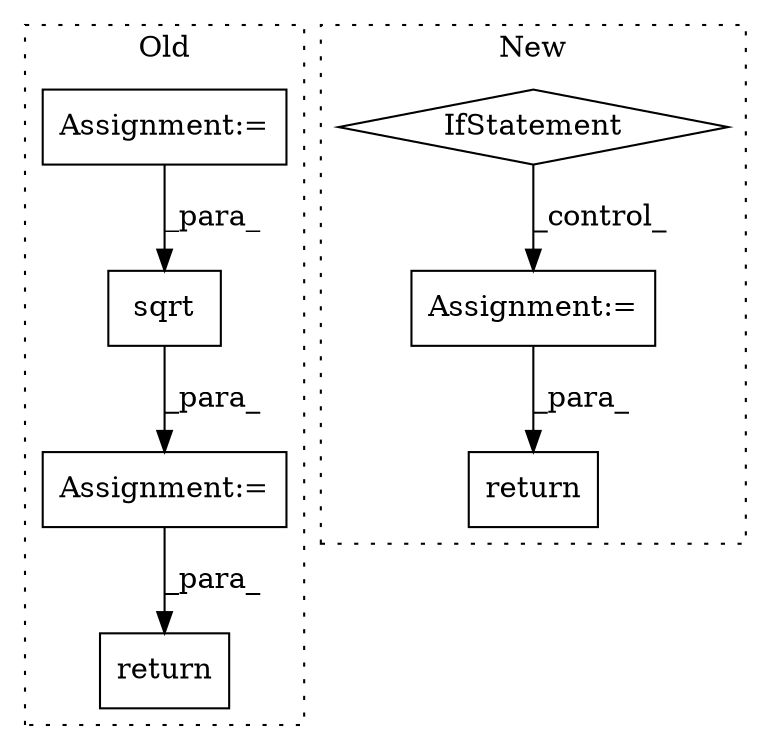 digraph G {
subgraph cluster0 {
1 [label="sqrt" a="32" s="9156,9179" l="5,1" shape="box"];
3 [label="return" a="41" s="9467" l="7" shape="box"];
5 [label="Assignment:=" a="7" s="9126" l="2" shape="box"];
7 [label="Assignment:=" a="7" s="9189" l="2" shape="box"];
label = "Old";
style="dotted";
}
subgraph cluster1 {
2 [label="return" a="41" s="9500" l="7" shape="box"];
4 [label="Assignment:=" a="7" s="9207" l="2" shape="box"];
6 [label="IfStatement" a="25" s="9163,9169" l="4,2" shape="diamond"];
label = "New";
style="dotted";
}
1 -> 7 [label="_para_"];
4 -> 2 [label="_para_"];
5 -> 1 [label="_para_"];
6 -> 4 [label="_control_"];
7 -> 3 [label="_para_"];
}